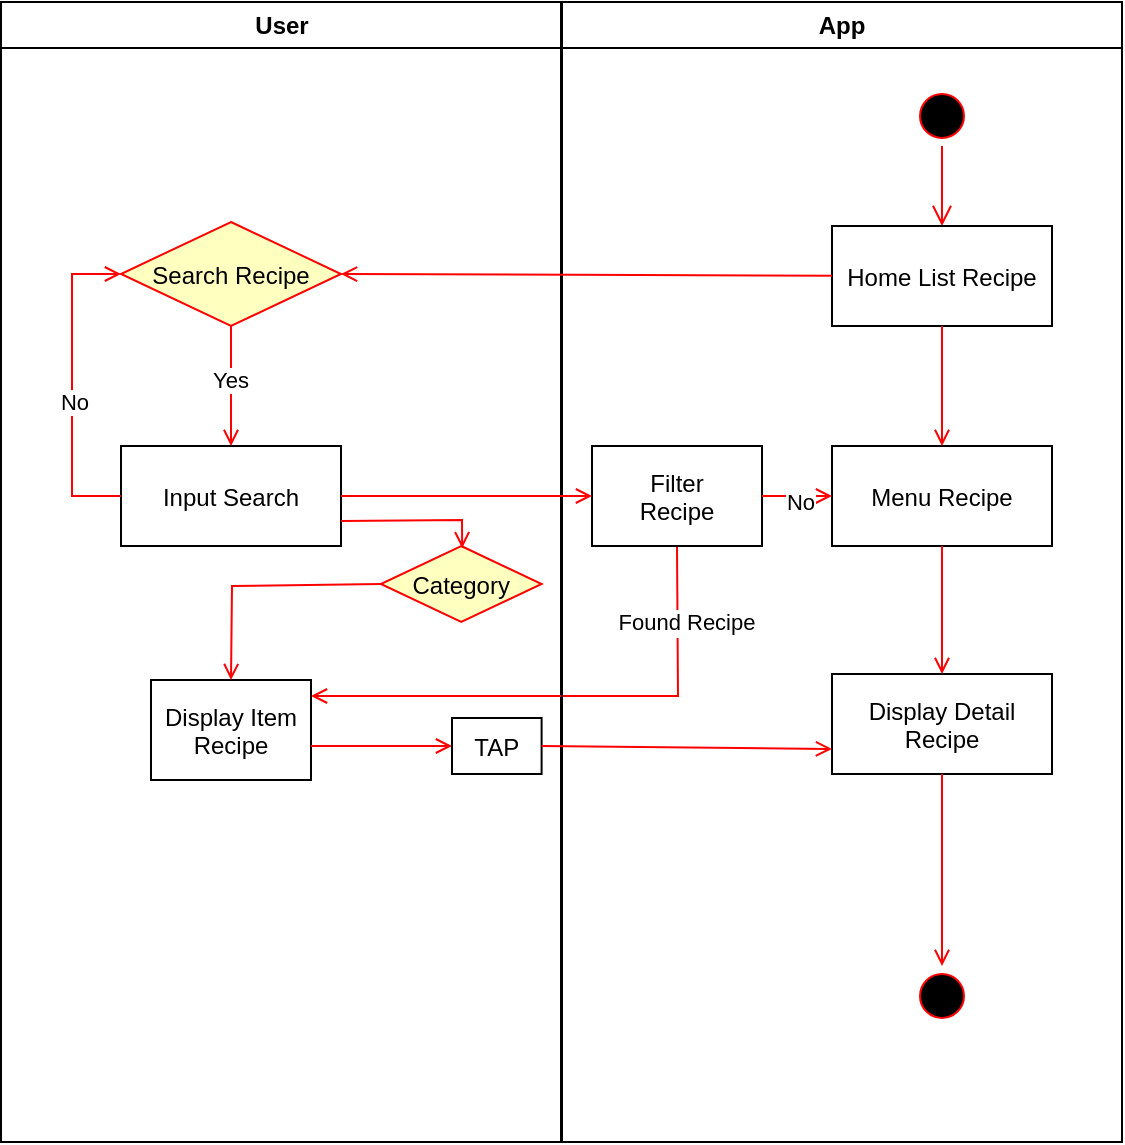 <mxfile version="24.2.5" type="github">
  <diagram name="Page-1" id="e7e014a7-5840-1c2e-5031-d8a46d1fe8dd">
    <mxGraphModel dx="880" dy="472" grid="1" gridSize="10" guides="1" tooltips="1" connect="1" arrows="1" fold="1" page="1" pageScale="1" pageWidth="1169" pageHeight="826" background="none" math="0" shadow="0">
      <root>
        <mxCell id="0" />
        <mxCell id="1" parent="0" />
        <mxCell id="2" value="User" style="swimlane;whiteSpace=wrap" parent="1" vertex="1">
          <mxGeometry x="164.5" y="128" width="280" height="570" as="geometry" />
        </mxCell>
        <mxCell id="21" value="Search Recipe" style="rhombus;fillColor=#ffffc0;strokeColor=#ff0000;" parent="2" vertex="1">
          <mxGeometry x="60" y="110" width="110" height="52" as="geometry" />
        </mxCell>
        <mxCell id="4pB_s8lxm5XnCkg94UZL-44" value="" style="endArrow=open;strokeColor=#FF0000;endFill=1;rounded=0;exitX=0.5;exitY=1;exitDx=0;exitDy=0;" edge="1" parent="2" source="21" target="4pB_s8lxm5XnCkg94UZL-45">
          <mxGeometry relative="1" as="geometry">
            <mxPoint x="114.5" y="172" as="sourcePoint" />
            <mxPoint x="115.5" y="202" as="targetPoint" />
          </mxGeometry>
        </mxCell>
        <mxCell id="4pB_s8lxm5XnCkg94UZL-58" value="Yes" style="edgeLabel;html=1;align=center;verticalAlign=middle;resizable=0;points=[];" vertex="1" connectable="0" parent="4pB_s8lxm5XnCkg94UZL-44">
          <mxGeometry x="-0.101" y="-1" relative="1" as="geometry">
            <mxPoint as="offset" />
          </mxGeometry>
        </mxCell>
        <mxCell id="4pB_s8lxm5XnCkg94UZL-45" value="Input Search" style="" vertex="1" parent="2">
          <mxGeometry x="60" y="222" width="110" height="50" as="geometry" />
        </mxCell>
        <mxCell id="18" value="Display Item&#xa;Recipe" style="" parent="2" vertex="1">
          <mxGeometry x="75" y="339" width="80" height="50" as="geometry" />
        </mxCell>
        <mxCell id="4pB_s8lxm5XnCkg94UZL-69" value="" style="endArrow=open;strokeColor=#FF0000;endFill=1;rounded=0;exitX=0;exitY=0.5;exitDx=0;exitDy=0;entryX=0;entryY=0.5;entryDx=0;entryDy=0;" edge="1" parent="2" source="4pB_s8lxm5XnCkg94UZL-45" target="21">
          <mxGeometry relative="1" as="geometry">
            <mxPoint x="125" y="172" as="sourcePoint" />
            <mxPoint x="-4.5" y="92" as="targetPoint" />
            <Array as="points">
              <mxPoint x="35.5" y="247" />
              <mxPoint x="35.5" y="136" />
            </Array>
          </mxGeometry>
        </mxCell>
        <mxCell id="4pB_s8lxm5XnCkg94UZL-70" value="No" style="edgeLabel;html=1;align=center;verticalAlign=middle;resizable=0;points=[];" vertex="1" connectable="0" parent="4pB_s8lxm5XnCkg94UZL-69">
          <mxGeometry x="-0.101" y="-1" relative="1" as="geometry">
            <mxPoint as="offset" />
          </mxGeometry>
        </mxCell>
        <mxCell id="4pB_s8lxm5XnCkg94UZL-88" value="" style="endArrow=open;strokeColor=#FF0000;endFill=1;rounded=0;exitX=0.5;exitY=1;exitDx=0;exitDy=0;" edge="1" parent="2" source="4pB_s8lxm5XnCkg94UZL-63">
          <mxGeometry relative="1" as="geometry">
            <mxPoint x="348" y="262" as="sourcePoint" />
            <mxPoint x="155" y="347" as="targetPoint" />
            <Array as="points">
              <mxPoint x="338.5" y="347" />
            </Array>
          </mxGeometry>
        </mxCell>
        <mxCell id="4pB_s8lxm5XnCkg94UZL-101" value="Text" style="edgeLabel;html=1;align=center;verticalAlign=middle;resizable=0;points=[];" vertex="1" connectable="0" parent="4pB_s8lxm5XnCkg94UZL-88">
          <mxGeometry x="-0.701" y="1" relative="1" as="geometry">
            <mxPoint as="offset" />
          </mxGeometry>
        </mxCell>
        <mxCell id="4pB_s8lxm5XnCkg94UZL-102" value="Found Recipe" style="edgeLabel;html=1;align=center;verticalAlign=middle;resizable=0;points=[];" vertex="1" connectable="0" parent="4pB_s8lxm5XnCkg94UZL-88">
          <mxGeometry x="-0.711" y="4" relative="1" as="geometry">
            <mxPoint as="offset" />
          </mxGeometry>
        </mxCell>
        <mxCell id="4pB_s8lxm5XnCkg94UZL-89" value="" style="endArrow=open;strokeColor=#FF0000;endFill=1;rounded=0;exitX=1;exitY=0.5;exitDx=0;exitDy=0;" edge="1" parent="2" target="4pB_s8lxm5XnCkg94UZL-90">
          <mxGeometry relative="1" as="geometry">
            <mxPoint x="155" y="372" as="sourcePoint" />
            <mxPoint x="215.5" y="372" as="targetPoint" />
          </mxGeometry>
        </mxCell>
        <mxCell id="4pB_s8lxm5XnCkg94UZL-90" value="TAP" style="" vertex="1" parent="2">
          <mxGeometry x="225.5" y="358" width="44.8" height="28" as="geometry" />
        </mxCell>
        <mxCell id="4pB_s8lxm5XnCkg94UZL-96" value="Category" style="rhombus;fillColor=#ffffc0;strokeColor=#ff0000;" vertex="1" parent="2">
          <mxGeometry x="189.92" y="272" width="80.38" height="38" as="geometry" />
        </mxCell>
        <mxCell id="4pB_s8lxm5XnCkg94UZL-97" value="" style="endArrow=open;strokeColor=#FF0000;endFill=1;rounded=0;exitX=1;exitY=0.75;exitDx=0;exitDy=0;entryX=0.506;entryY=0.029;entryDx=0;entryDy=0;entryPerimeter=0;" edge="1" parent="2" source="4pB_s8lxm5XnCkg94UZL-45" target="4pB_s8lxm5XnCkg94UZL-96">
          <mxGeometry relative="1" as="geometry">
            <mxPoint x="180.5" y="257" as="sourcePoint" />
            <mxPoint x="255.5" y="262" as="targetPoint" />
            <Array as="points">
              <mxPoint x="230.5" y="259" />
            </Array>
          </mxGeometry>
        </mxCell>
        <mxCell id="4pB_s8lxm5XnCkg94UZL-98" value="" style="endArrow=open;strokeColor=#FF0000;endFill=1;rounded=0;exitX=0;exitY=0.5;exitDx=0;exitDy=0;entryX=0.5;entryY=0;entryDx=0;entryDy=0;" edge="1" parent="2" source="4pB_s8lxm5XnCkg94UZL-96" target="18">
          <mxGeometry relative="1" as="geometry">
            <mxPoint x="180" y="270" as="sourcePoint" />
            <mxPoint x="165.5" y="322" as="targetPoint" />
            <Array as="points">
              <mxPoint x="115.5" y="292" />
            </Array>
          </mxGeometry>
        </mxCell>
        <mxCell id="3" value="App" style="swimlane;whiteSpace=wrap" parent="1" vertex="1">
          <mxGeometry x="445" y="128" width="280" height="570" as="geometry" />
        </mxCell>
        <mxCell id="13" value="" style="ellipse;shape=startState;fillColor=#000000;strokeColor=#ff0000;" parent="3" vertex="1">
          <mxGeometry x="175" y="42" width="30" height="30" as="geometry" />
        </mxCell>
        <mxCell id="14" value="" style="edgeStyle=elbowEdgeStyle;elbow=horizontal;verticalAlign=bottom;endArrow=open;endSize=8;strokeColor=#FF0000;endFill=1;rounded=0" parent="3" source="13" target="15" edge="1">
          <mxGeometry x="40" y="20" as="geometry">
            <mxPoint x="170" y="92" as="targetPoint" />
          </mxGeometry>
        </mxCell>
        <mxCell id="15" value="Home List Recipe" style="" parent="3" vertex="1">
          <mxGeometry x="135" y="112" width="110" height="50" as="geometry" />
        </mxCell>
        <mxCell id="16" value="Menu Recipe" style="" parent="3" vertex="1">
          <mxGeometry x="135" y="222" width="110" height="50" as="geometry" />
        </mxCell>
        <mxCell id="17" value="" style="endArrow=open;strokeColor=#FF0000;endFill=1;rounded=0" parent="3" source="15" target="16" edge="1">
          <mxGeometry relative="1" as="geometry" />
        </mxCell>
        <mxCell id="4pB_s8lxm5XnCkg94UZL-56" value="Display Detail&#xa;Recipe" style="" vertex="1" parent="3">
          <mxGeometry x="135" y="336" width="110" height="50" as="geometry" />
        </mxCell>
        <mxCell id="4pB_s8lxm5XnCkg94UZL-57" value="" style="endArrow=open;strokeColor=#FF0000;endFill=1;rounded=0;entryX=0.5;entryY=0;entryDx=0;entryDy=0;" edge="1" parent="3" source="16" target="4pB_s8lxm5XnCkg94UZL-56">
          <mxGeometry relative="1" as="geometry">
            <mxPoint x="195" y="282" as="sourcePoint" />
            <mxPoint x="200.5" y="212" as="targetPoint" />
          </mxGeometry>
        </mxCell>
        <mxCell id="4pB_s8lxm5XnCkg94UZL-41" value="" style="ellipse;shape=startState;fillColor=#000000;strokeColor=#ff0000;" vertex="1" parent="3">
          <mxGeometry x="175" y="482" width="30" height="30" as="geometry" />
        </mxCell>
        <mxCell id="4pB_s8lxm5XnCkg94UZL-62" value="" style="endArrow=open;strokeColor=#FF0000;endFill=1;rounded=0;" edge="1" parent="3" source="4pB_s8lxm5XnCkg94UZL-56" target="4pB_s8lxm5XnCkg94UZL-41">
          <mxGeometry relative="1" as="geometry">
            <mxPoint x="-20.5" y="367" as="sourcePoint" />
            <mxPoint x="145.5" y="367" as="targetPoint" />
          </mxGeometry>
        </mxCell>
        <mxCell id="4pB_s8lxm5XnCkg94UZL-63" value="Filter&#xa;Recipe" style="" vertex="1" parent="3">
          <mxGeometry x="15" y="222" width="85" height="50" as="geometry" />
        </mxCell>
        <mxCell id="4pB_s8lxm5XnCkg94UZL-95" value="" style="endArrow=open;strokeColor=#FF0000;endFill=1;rounded=0;" edge="1" parent="3" source="4pB_s8lxm5XnCkg94UZL-63" target="16">
          <mxGeometry relative="1" as="geometry">
            <mxPoint x="-100" y="257" as="sourcePoint" />
            <mxPoint x="125" y="292" as="targetPoint" />
          </mxGeometry>
        </mxCell>
        <mxCell id="4pB_s8lxm5XnCkg94UZL-103" value="No" style="edgeLabel;html=1;align=center;verticalAlign=middle;resizable=0;points=[];" vertex="1" connectable="0" parent="4pB_s8lxm5XnCkg94UZL-95">
          <mxGeometry x="0.054" y="-3" relative="1" as="geometry">
            <mxPoint as="offset" />
          </mxGeometry>
        </mxCell>
        <mxCell id="4pB_s8lxm5XnCkg94UZL-43" value="" style="endArrow=open;strokeColor=#FF0000;endFill=1;rounded=0;entryX=1;entryY=0.5;entryDx=0;entryDy=0;" edge="1" parent="1" source="15" target="21">
          <mxGeometry relative="1" as="geometry">
            <mxPoint x="510" y="275" as="sourcePoint" />
            <mxPoint x="360" y="260" as="targetPoint" />
          </mxGeometry>
        </mxCell>
        <mxCell id="4pB_s8lxm5XnCkg94UZL-54" value="" style="endArrow=open;strokeColor=#FF0000;endFill=1;rounded=0;exitX=1;exitY=0.5;exitDx=0;exitDy=0;" edge="1" parent="1" source="4pB_s8lxm5XnCkg94UZL-45" target="4pB_s8lxm5XnCkg94UZL-63">
          <mxGeometry relative="1" as="geometry">
            <mxPoint x="289.5" y="300" as="sourcePoint" />
            <mxPoint x="289.5" y="380" as="targetPoint" />
          </mxGeometry>
        </mxCell>
        <mxCell id="4pB_s8lxm5XnCkg94UZL-91" value="" style="endArrow=open;strokeColor=#FF0000;endFill=1;rounded=0;exitX=1;exitY=0.5;exitDx=0;exitDy=0;entryX=0;entryY=0.75;entryDx=0;entryDy=0;" edge="1" parent="1" source="4pB_s8lxm5XnCkg94UZL-90" target="4pB_s8lxm5XnCkg94UZL-56">
          <mxGeometry relative="1" as="geometry">
            <mxPoint x="329.5" y="510" as="sourcePoint" />
            <mxPoint x="400.5" y="510" as="targetPoint" />
          </mxGeometry>
        </mxCell>
      </root>
    </mxGraphModel>
  </diagram>
</mxfile>

